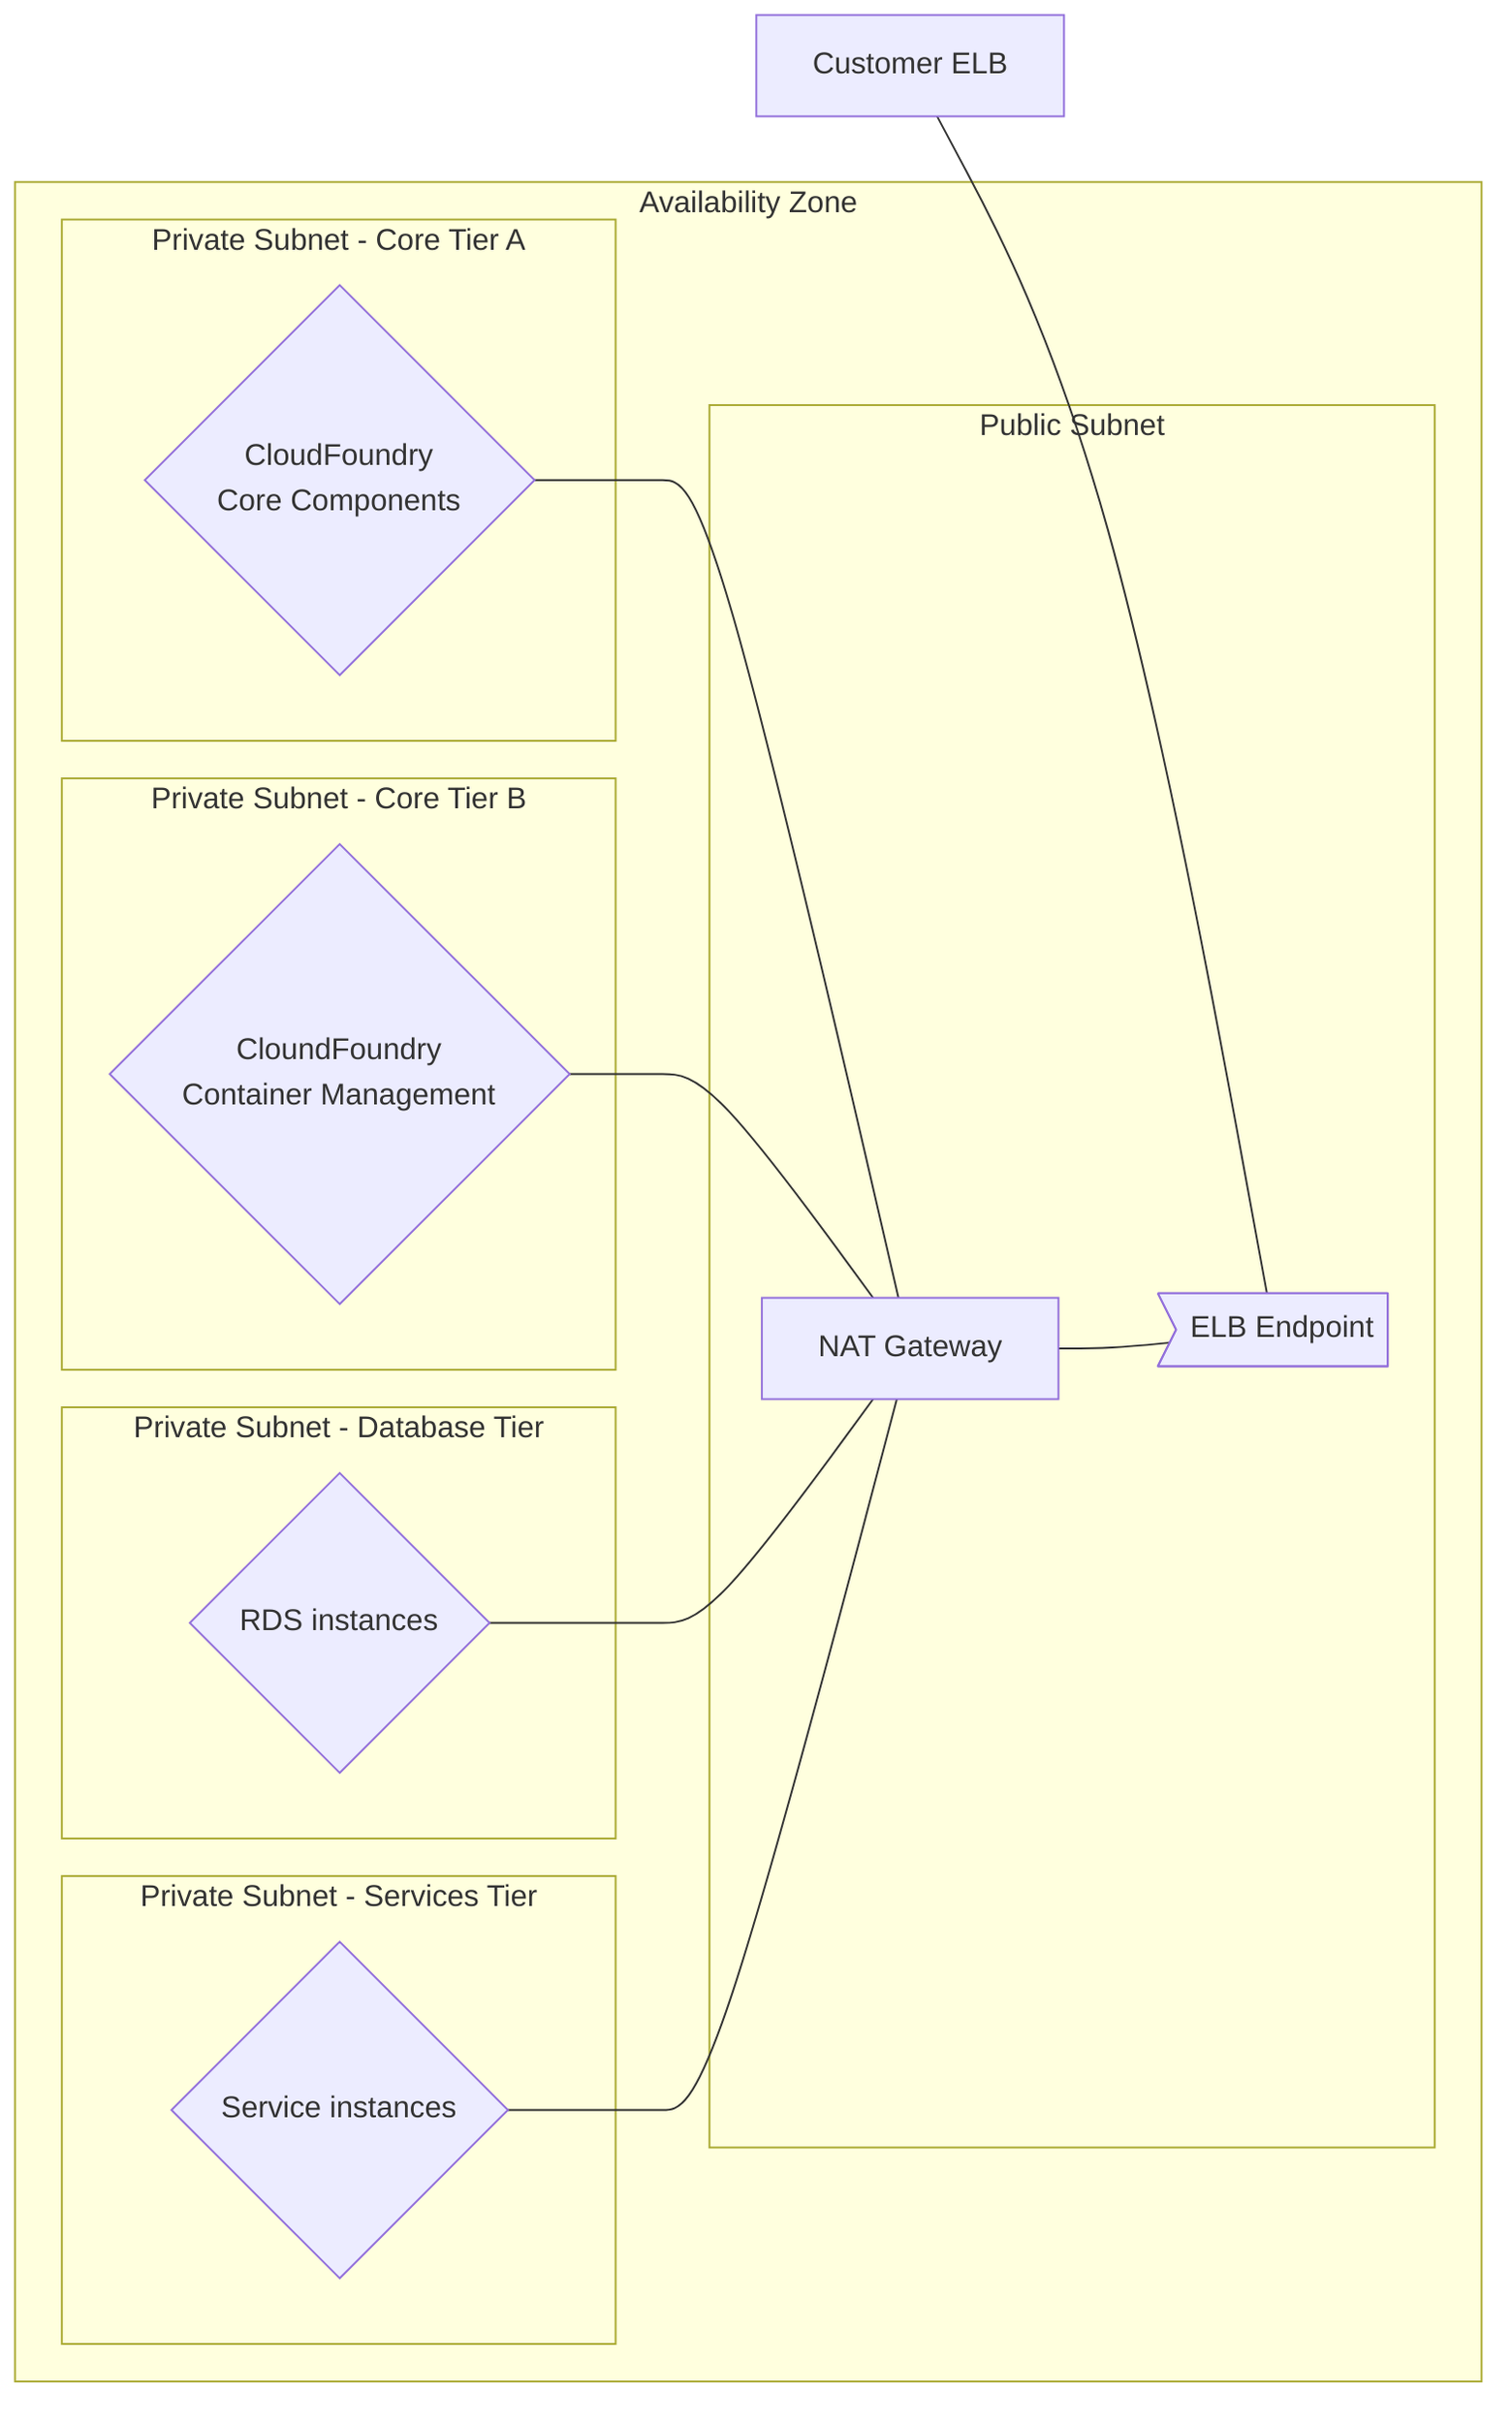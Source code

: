 %% title: 10-1.2 Production Availability Zone
%% description: Section 10 - System Environment - 10-1.2 Production Availability Zone
graph LR
  subgraph Availability Zone
    subgraph Public Subnet
      nat["NAT Gateway"]
      elb-endpoint>"ELB Endpoint"]
    end
    subgraph Private Subnet - Core Tier A
      cf{"CloudFoundry<br>Core Components"}
    end
    subgraph Private Subnet - Core Tier B
      diego{"CloundFoundry<br>Container Management"}
    end
    subgraph Private Subnet - Database Tier
      rds{"RDS instances"}
    end
    subgraph Private Subnet - Services Tier
      services{"Service instances"}
    end
  end
  apps-elb["Customer ELB"]

  apps-elb---elb-endpoint

  nat---elb-endpoint
  cf---nat
  diego---nat
  rds---nat
  services---nat